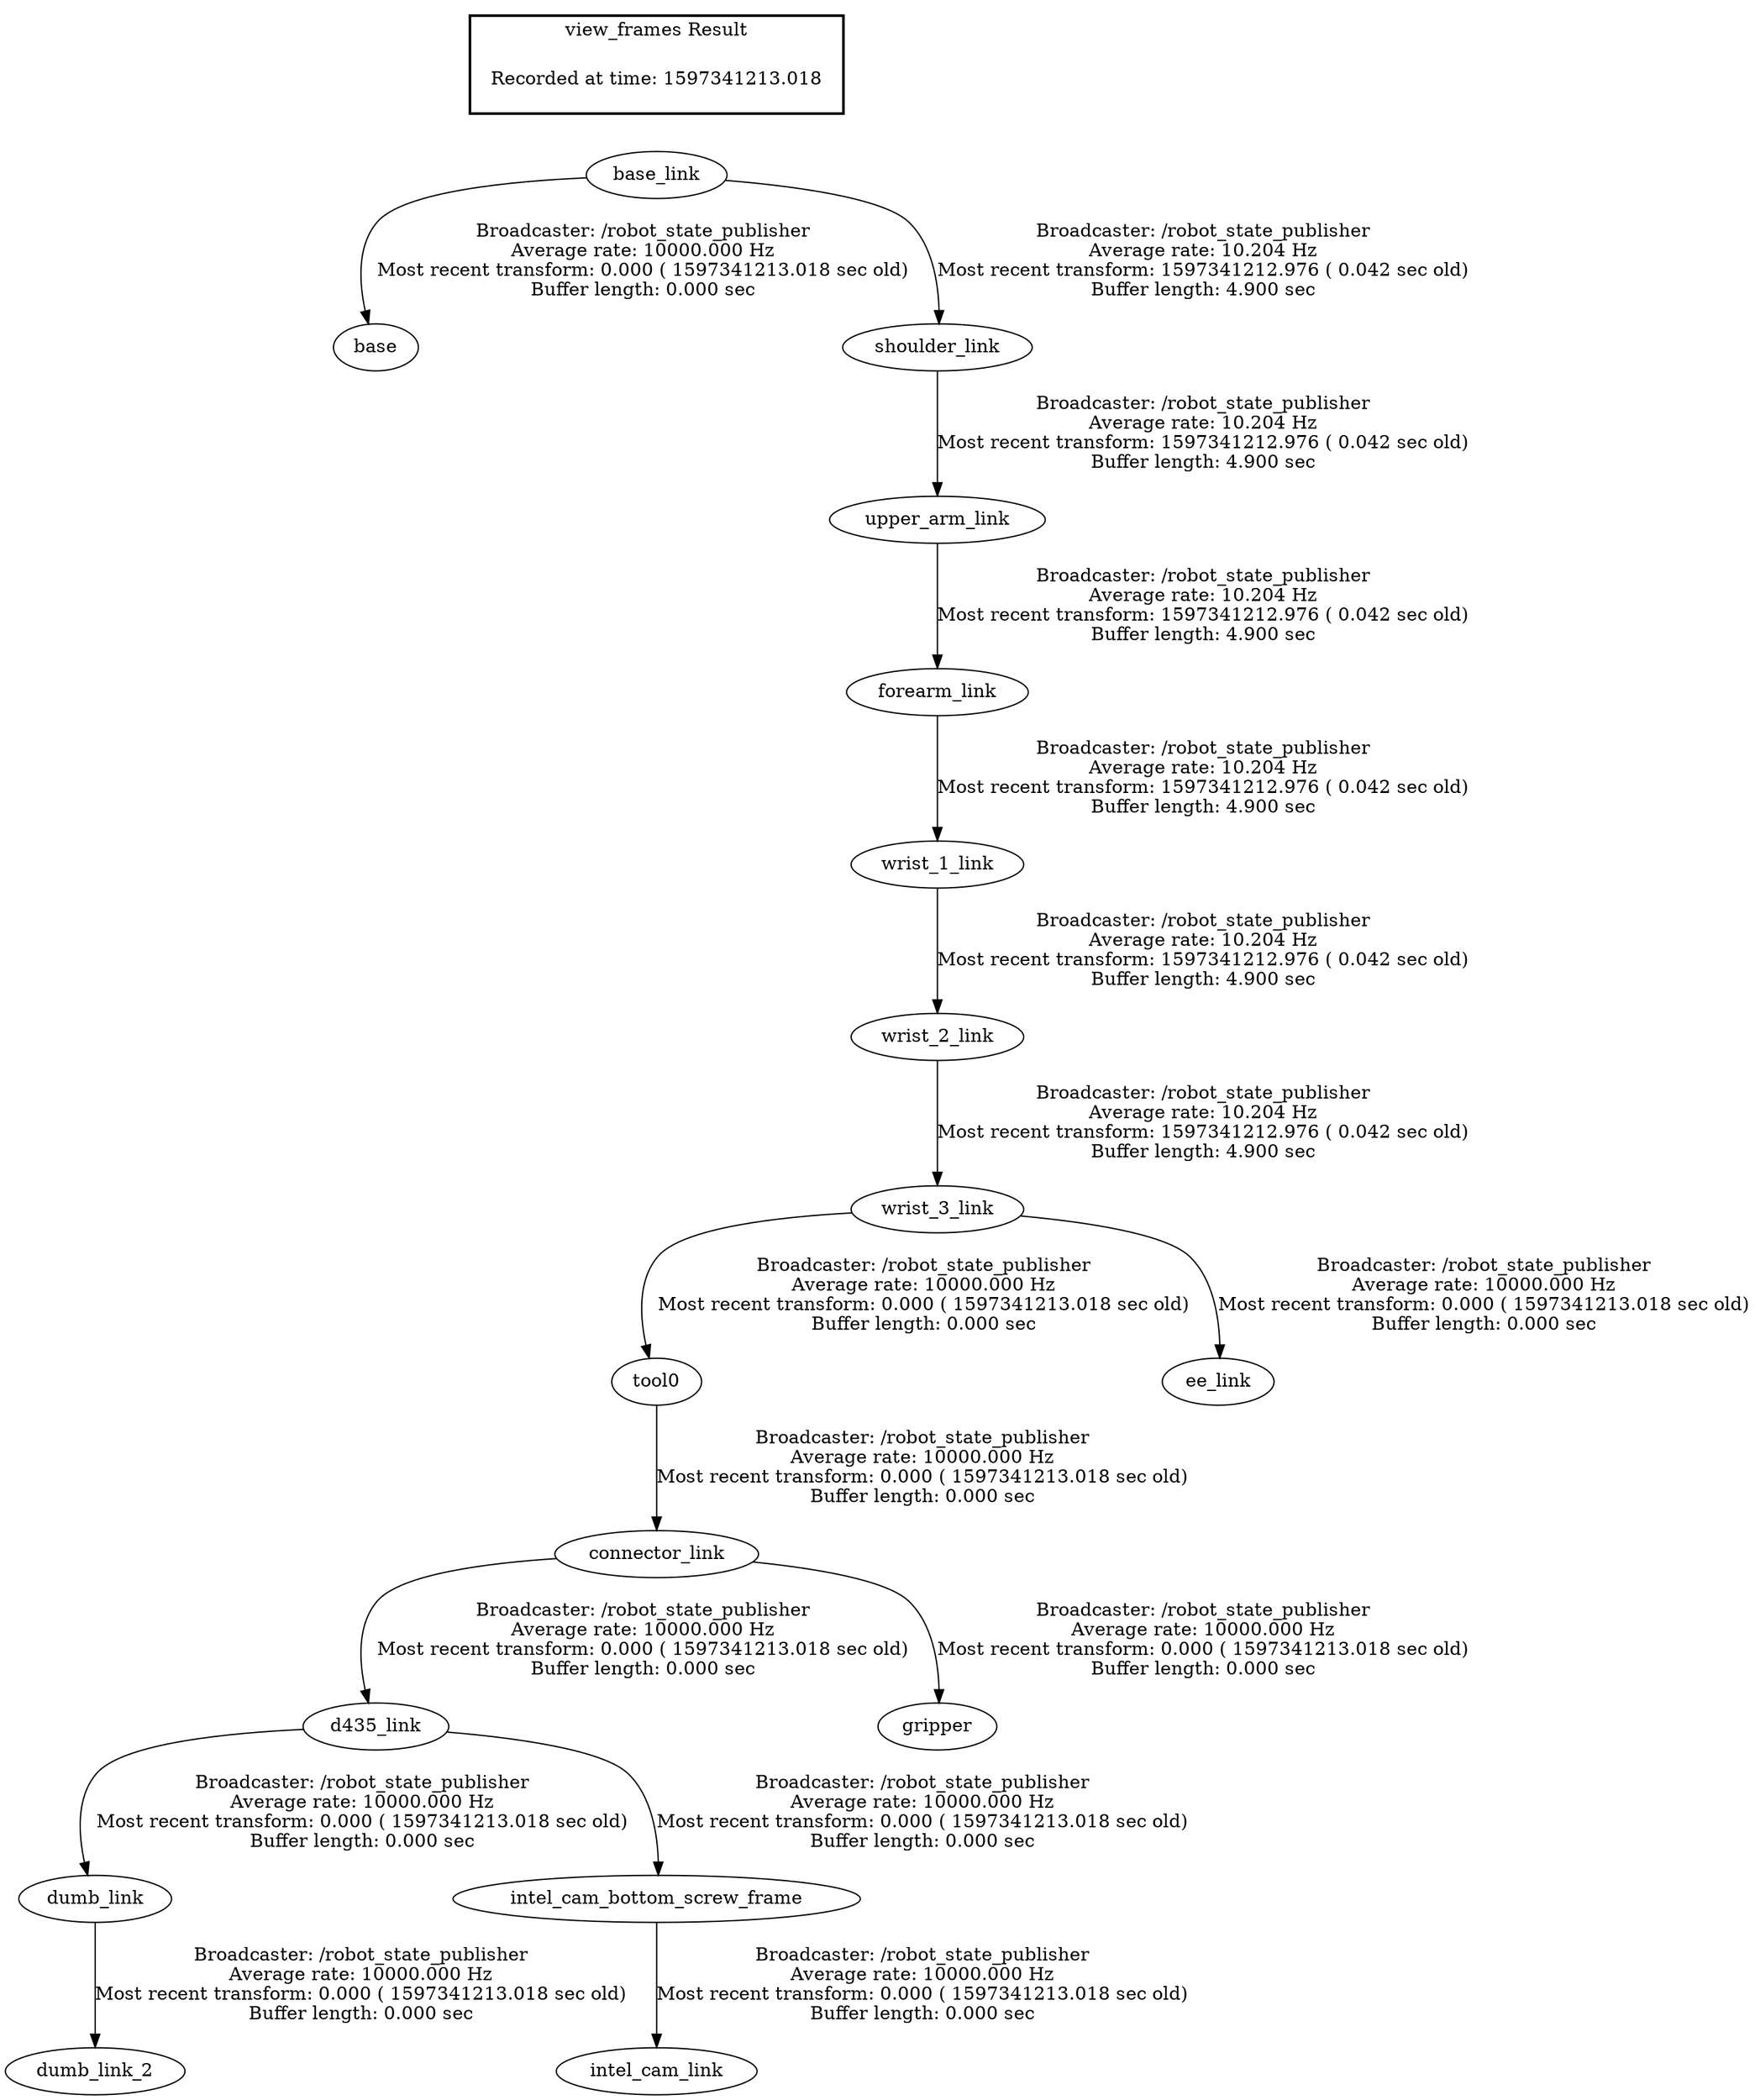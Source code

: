 digraph G {
"base_link" -> "base"[label="Broadcaster: /robot_state_publisher\nAverage rate: 10000.000 Hz\nMost recent transform: 0.000 ( 1597341213.018 sec old)\nBuffer length: 0.000 sec\n"];
"tool0" -> "connector_link"[label="Broadcaster: /robot_state_publisher\nAverage rate: 10000.000 Hz\nMost recent transform: 0.000 ( 1597341213.018 sec old)\nBuffer length: 0.000 sec\n"];
"wrist_3_link" -> "tool0"[label="Broadcaster: /robot_state_publisher\nAverage rate: 10000.000 Hz\nMost recent transform: 0.000 ( 1597341213.018 sec old)\nBuffer length: 0.000 sec\n"];
"connector_link" -> "d435_link"[label="Broadcaster: /robot_state_publisher\nAverage rate: 10000.000 Hz\nMost recent transform: 0.000 ( 1597341213.018 sec old)\nBuffer length: 0.000 sec\n"];
"d435_link" -> "dumb_link"[label="Broadcaster: /robot_state_publisher\nAverage rate: 10000.000 Hz\nMost recent transform: 0.000 ( 1597341213.018 sec old)\nBuffer length: 0.000 sec\n"];
"dumb_link" -> "dumb_link_2"[label="Broadcaster: /robot_state_publisher\nAverage rate: 10000.000 Hz\nMost recent transform: 0.000 ( 1597341213.018 sec old)\nBuffer length: 0.000 sec\n"];
"wrist_3_link" -> "ee_link"[label="Broadcaster: /robot_state_publisher\nAverage rate: 10000.000 Hz\nMost recent transform: 0.000 ( 1597341213.018 sec old)\nBuffer length: 0.000 sec\n"];
"wrist_2_link" -> "wrist_3_link"[label="Broadcaster: /robot_state_publisher\nAverage rate: 10.204 Hz\nMost recent transform: 1597341212.976 ( 0.042 sec old)\nBuffer length: 4.900 sec\n"];
"connector_link" -> "gripper"[label="Broadcaster: /robot_state_publisher\nAverage rate: 10000.000 Hz\nMost recent transform: 0.000 ( 1597341213.018 sec old)\nBuffer length: 0.000 sec\n"];
"d435_link" -> "intel_cam_bottom_screw_frame"[label="Broadcaster: /robot_state_publisher\nAverage rate: 10000.000 Hz\nMost recent transform: 0.000 ( 1597341213.018 sec old)\nBuffer length: 0.000 sec\n"];
"intel_cam_bottom_screw_frame" -> "intel_cam_link"[label="Broadcaster: /robot_state_publisher\nAverage rate: 10000.000 Hz\nMost recent transform: 0.000 ( 1597341213.018 sec old)\nBuffer length: 0.000 sec\n"];
"upper_arm_link" -> "forearm_link"[label="Broadcaster: /robot_state_publisher\nAverage rate: 10.204 Hz\nMost recent transform: 1597341212.976 ( 0.042 sec old)\nBuffer length: 4.900 sec\n"];
"shoulder_link" -> "upper_arm_link"[label="Broadcaster: /robot_state_publisher\nAverage rate: 10.204 Hz\nMost recent transform: 1597341212.976 ( 0.042 sec old)\nBuffer length: 4.900 sec\n"];
"base_link" -> "shoulder_link"[label="Broadcaster: /robot_state_publisher\nAverage rate: 10.204 Hz\nMost recent transform: 1597341212.976 ( 0.042 sec old)\nBuffer length: 4.900 sec\n"];
"forearm_link" -> "wrist_1_link"[label="Broadcaster: /robot_state_publisher\nAverage rate: 10.204 Hz\nMost recent transform: 1597341212.976 ( 0.042 sec old)\nBuffer length: 4.900 sec\n"];
"wrist_1_link" -> "wrist_2_link"[label="Broadcaster: /robot_state_publisher\nAverage rate: 10.204 Hz\nMost recent transform: 1597341212.976 ( 0.042 sec old)\nBuffer length: 4.900 sec\n"];
edge [style=invis];
 subgraph cluster_legend { style=bold; color=black; label ="view_frames Result";
"Recorded at time: 1597341213.018"[ shape=plaintext ] ;
 }->"base_link";
}